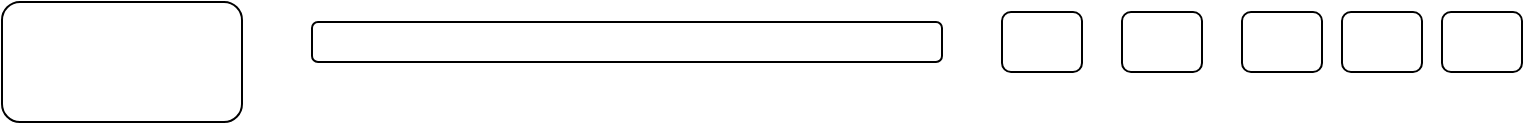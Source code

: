 <mxfile version="24.2.7" type="github">
  <diagram name="Page-1" id="jLP-PbIElW-eHgMsclkM">
    <mxGraphModel dx="1434" dy="822" grid="1" gridSize="10" guides="1" tooltips="1" connect="1" arrows="1" fold="1" page="1" pageScale="1" pageWidth="850" pageHeight="1100" math="0" shadow="0">
      <root>
        <mxCell id="0" />
        <mxCell id="1" parent="0" />
        <mxCell id="UuuGrxQbsCg-sBQsSnPp-1" value="" style="rounded=1;whiteSpace=wrap;html=1;" vertex="1" parent="1">
          <mxGeometry x="70" y="70" width="120" height="60" as="geometry" />
        </mxCell>
        <mxCell id="UuuGrxQbsCg-sBQsSnPp-2" value="" style="rounded=1;whiteSpace=wrap;html=1;" vertex="1" parent="1">
          <mxGeometry x="225" y="80" width="315" height="20" as="geometry" />
        </mxCell>
        <mxCell id="UuuGrxQbsCg-sBQsSnPp-3" value="" style="rounded=1;whiteSpace=wrap;html=1;" vertex="1" parent="1">
          <mxGeometry x="570" y="75" width="40" height="30" as="geometry" />
        </mxCell>
        <mxCell id="UuuGrxQbsCg-sBQsSnPp-4" value="" style="rounded=1;whiteSpace=wrap;html=1;" vertex="1" parent="1">
          <mxGeometry x="690" y="75" width="40" height="30" as="geometry" />
        </mxCell>
        <mxCell id="UuuGrxQbsCg-sBQsSnPp-5" value="" style="rounded=1;whiteSpace=wrap;html=1;" vertex="1" parent="1">
          <mxGeometry x="630" y="75" width="40" height="30" as="geometry" />
        </mxCell>
        <mxCell id="UuuGrxQbsCg-sBQsSnPp-6" value="" style="rounded=1;whiteSpace=wrap;html=1;" vertex="1" parent="1">
          <mxGeometry x="740" y="75" width="40" height="30" as="geometry" />
        </mxCell>
        <mxCell id="UuuGrxQbsCg-sBQsSnPp-7" value="" style="rounded=1;whiteSpace=wrap;html=1;" vertex="1" parent="1">
          <mxGeometry x="790" y="75" width="40" height="30" as="geometry" />
        </mxCell>
      </root>
    </mxGraphModel>
  </diagram>
</mxfile>
